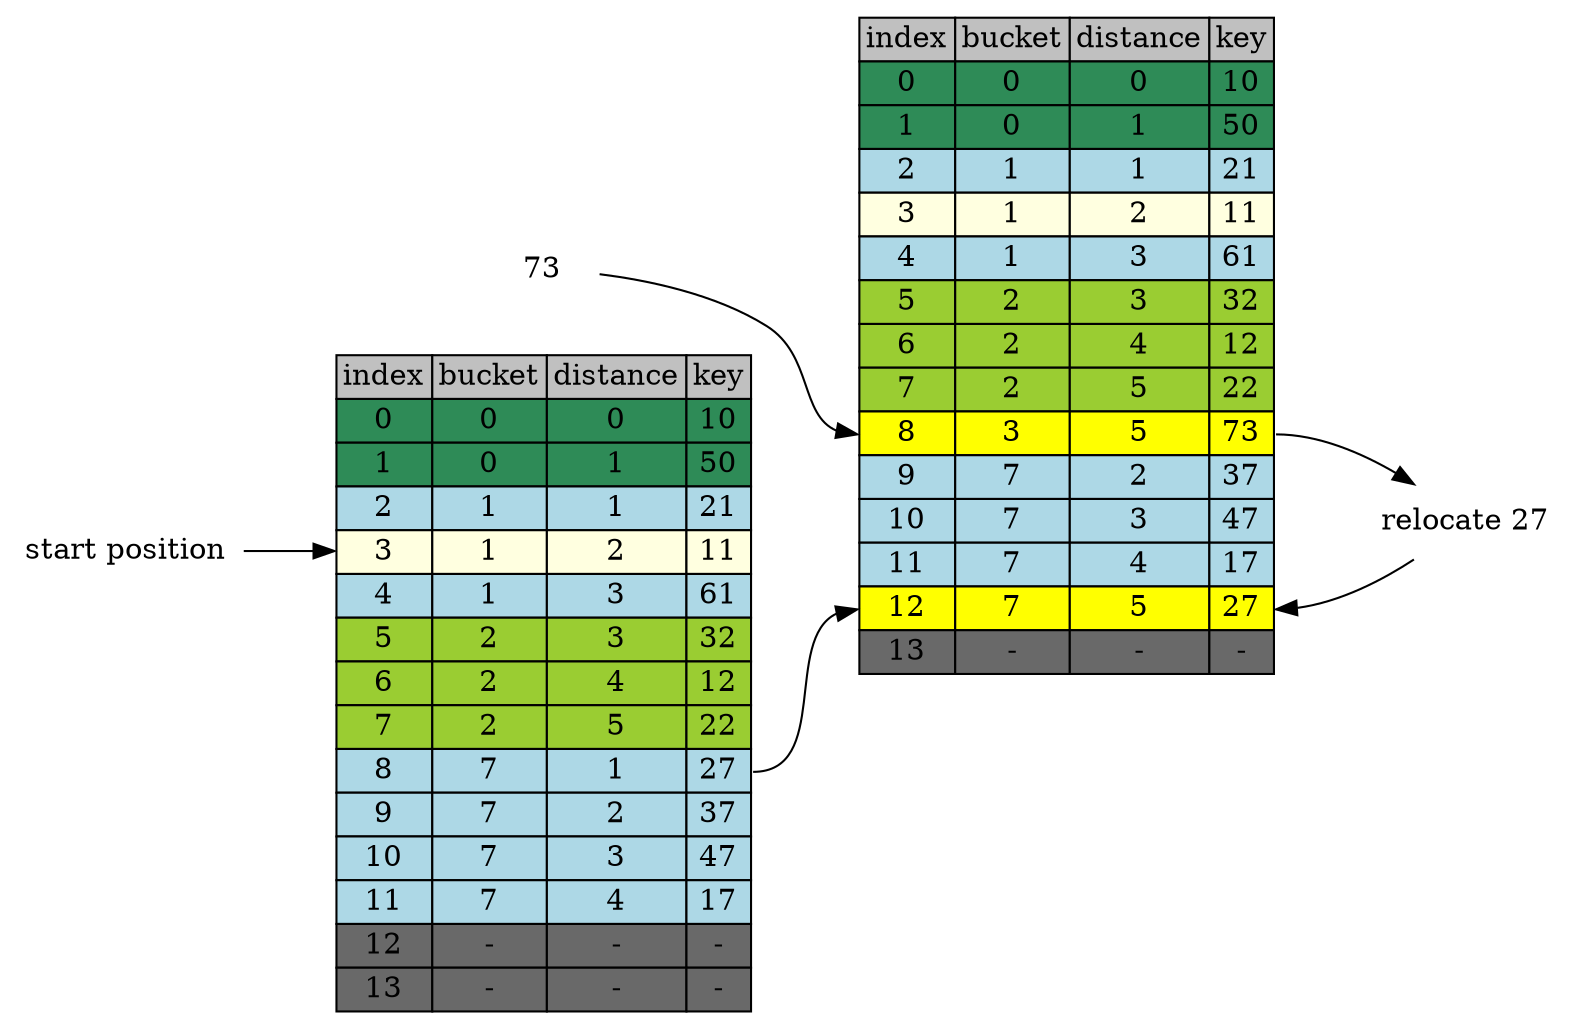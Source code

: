 digraph table{
    rankdir=LR
    node[shape=plaintext]

    table[label=<
        <TABLE BORDER="0" CELLBORDER="1" CELLSPACING="0">
            <TR>
                <TD BGCOLOR="grey">index</TD>
                <TD BGCOLOR="grey">bucket</TD>
                <TD BGCOLOR="grey">distance</TD>
                <TD BGCOLOR="grey">key</TD>
            </TR>           
            <TR>
                <TD BGCOLOR="seagreen" PORT="i0">0</TD>
                <TD BGCOLOR="seagreen">0</TD>
                <TD BGCOLOR="seagreen">0</TD>
                <TD BGCOLOR="seagreen" PORT="k0">10</TD>
            </TR>           
            <TR>
                <TD BGCOLOR="seagreen" PORT="i1">1</TD>
                <TD BGCOLOR="seagreen">0</TD>
                <TD BGCOLOR="seagreen">1</TD>
                <TD BGCOLOR="seagreen" PORT="k1">50</TD>
            </TR>           
            <TR>
                <TD BGCOLOR="lightblue" PORT="i2">2</TD>
                <TD BGCOLOR="lightblue">1</TD>
                <TD BGCOLOR="lightblue">1</TD>
                <TD BGCOLOR="lightblue" PORT="k2">21</TD>
            </TR>           
            <TR>
                <TD BGCOLOR="lightyellow" PORT="i3">3</TD>
                <TD BGCOLOR="lightyellow">1</TD>
                <TD BGCOLOR="lightyellow">2</TD>
                <TD BGCOLOR="lightyellow" PORT="k3">11</TD>
            </TR>           
            <TR>
                <TD BGCOLOR="lightblue" PORT="i4">4</TD>
                <TD BGCOLOR="lightblue">1</TD>
                <TD BGCOLOR="lightblue">3</TD>
                <TD BGCOLOR="lightblue" PORT="k4">61</TD>
            </TR>           
            <TR>
                <TD BGCOLOR="yellowgreen" PORT="i5">5</TD>
                <TD BGCOLOR="yellowgreen">2</TD>
                <TD BGCOLOR="yellowgreen">3</TD>
                <TD BGCOLOR="yellowgreen" PORT="k5">32</TD>
            </TR>
            <TR>
                <TD BGCOLOR="yellowgreen" PORT="i6">6</TD>
                <TD BGCOLOR="yellowgreen">2</TD>
                <TD BGCOLOR="yellowgreen">4</TD>
                <TD BGCOLOR="yellowgreen" PORT="k6">12</TD> 
            </TR>           
            <TR>
                <TD BGCOLOR="yellowgreen" PORT="i7">7</TD>
                <TD BGCOLOR="yellowgreen">2</TD>
                <TD BGCOLOR="yellowgreen">5</TD>
                <TD BGCOLOR="yellowgreen" PORT="k7">22</TD>
            </TR>           
            <TR>
                <TD BGCOLOR="lightblue" PORT="i8">8</TD>
                <TD BGCOLOR="lightblue">7</TD>
                <TD BGCOLOR="lightblue">1</TD>
                <TD BGCOLOR="lightblue" PORT="k8">27</TD>
            </TR>           
            <TR>
                <TD BGCOLOR="lightblue" PORT="i9">9</TD>
                <TD BGCOLOR="lightblue">7</TD>
                <TD BGCOLOR="lightblue">2</TD>
                <TD BGCOLOR="lightblue" PORT="k9">37</TD>
            </TR>           
            <TR>
                <TD BGCOLOR="lightblue" PORT="i10">10</TD>
                <TD BGCOLOR="lightblue">7</TD>
                <TD BGCOLOR="lightblue">3</TD>
                <TD BGCOLOR="lightblue" PORT="k10">47</TD>
            </TR>           
            <TR>
                <TD BGCOLOR="lightblue" PORT="i11">11</TD>
                <TD BGCOLOR="lightblue">7</TD>
                <TD BGCOLOR="lightblue">4</TD>
                <TD BGCOLOR="lightblue" PORT="k11">17</TD>
            </TR>           
            <TR>
                <TD BGCOLOR="dimgrey" PORT="i12">12</TD>
                <TD BGCOLOR="dimgrey">-</TD>
                <TD BGCOLOR="dimgrey">-</TD>
                <TD BGCOLOR="dimgrey" PORT="k12">-</TD>
            </TR>           
            <TR>
                <TD BGCOLOR="dimgrey" PORT="i13">13</TD>
                <TD BGCOLOR="dimgrey">-</TD>
                <TD BGCOLOR="dimgrey">-</TD>
                <TD BGCOLOR="dimgrey" PORT="k13">-</TD>
            </TR>           
        </TABLE>
    >]
     table2[label=<
        <TABLE BORDER="0" CELLBORDER="1" CELLSPACING="0">
            <TR>
                <TD BGCOLOR="grey">index</TD>
                <TD BGCOLOR="grey">bucket</TD>
                <TD BGCOLOR="grey">distance</TD>
                <TD BGCOLOR="grey">key</TD>
            </TR>           
            <TR>
                <TD BGCOLOR="seagreen" PORT="i0">0</TD>
                <TD BGCOLOR="seagreen">0</TD>
                <TD BGCOLOR="seagreen">0</TD>
                <TD BGCOLOR="seagreen" PORT="k0">10</TD>
            </TR>           
            <TR>
                <TD BGCOLOR="seagreen" PORT="i1">1</TD>
                <TD BGCOLOR="seagreen">0</TD>
                <TD BGCOLOR="seagreen">1</TD>
                <TD BGCOLOR="seagreen" PORT="k1">50</TD>
            </TR>           
            <TR>
                <TD BGCOLOR="lightblue" PORT="i2">2</TD>
                <TD BGCOLOR="lightblue">1</TD>
                <TD BGCOLOR="lightblue">1</TD>
                <TD BGCOLOR="lightblue" PORT="k2">21</TD>
            </TR>           
            <TR>
                <TD BGCOLOR="lightyellow" PORT="i3">3</TD>
                <TD BGCOLOR="lightyellow">1</TD>
                <TD BGCOLOR="lightyellow">2</TD>
                <TD BGCOLOR="lightyellow" PORT="k3">11</TD>
            </TR>           
            <TR>
                <TD BGCOLOR="lightblue" PORT="i4">4</TD>
                <TD BGCOLOR="lightblue">1</TD>
                <TD BGCOLOR="lightblue">3</TD>
                <TD BGCOLOR="lightblue" PORT="k4">61</TD>
            </TR>           
            <TR>
                <TD BGCOLOR="yellowgreen" PORT="i5">5</TD>
                <TD BGCOLOR="yellowgreen">2</TD>
                <TD BGCOLOR="yellowgreen">3</TD>
                <TD BGCOLOR="yellowgreen" PORT="k5">32</TD>
            </TR>
            <TR>
                <TD BGCOLOR="yellowgreen" PORT="i6">6</TD>
                <TD BGCOLOR="yellowgreen">2</TD>
                <TD BGCOLOR="yellowgreen">4</TD>
                <TD BGCOLOR="yellowgreen" PORT="k6">12</TD> 
            </TR>           
            <TR>
                <TD BGCOLOR="yellowgreen" PORT="i7">7</TD>
                <TD BGCOLOR="yellowgreen">2</TD>
                <TD BGCOLOR="yellowgreen">5</TD>
                <TD BGCOLOR="yellowgreen" PORT="k7">22</TD>
            </TR>           
            <TR>
                <TD BGCOLOR="yellow" PORT="i8">8</TD>
                <TD BGCOLOR="yellow">3</TD>
                <TD BGCOLOR="yellow">5</TD>
                <TD BGCOLOR="yellow" PORT="k8">73</TD>
            </TR>           
            <TR>
                <TD BGCOLOR="lightblue" PORT="i9">9</TD>
                <TD BGCOLOR="lightblue">7</TD>
                <TD BGCOLOR="lightblue">2</TD>
                <TD BGCOLOR="lightblue" PORT="k9">37</TD>
            </TR>           
            <TR>
                <TD BGCOLOR="lightblue" PORT="i10">10</TD>
                <TD BGCOLOR="lightblue">7</TD>
                <TD BGCOLOR="lightblue">3</TD>
                <TD BGCOLOR="lightblue" PORT="k10">47</TD>
            </TR>           
            <TR>
                <TD BGCOLOR="lightblue" PORT="i11">11</TD>
                <TD BGCOLOR="lightblue">7</TD>
                <TD BGCOLOR="lightblue">4</TD>
                <TD BGCOLOR="lightblue" PORT="k11">17</TD>
            </TR>           
            <TR>
                <TD BGCOLOR="yellow" PORT="i12">12</TD>
                <TD BGCOLOR="yellow">7</TD>
                <TD BGCOLOR="yellow">5</TD>
                <TD BGCOLOR="yellow" PORT="k12">27</TD>
            </TR>           
            <TR>
                <TD BGCOLOR="dimgrey" PORT="i13">13</TD>
                <TD BGCOLOR="dimgrey">-</TD>
                <TD BGCOLOR="dimgrey">-</TD>
                <TD BGCOLOR="dimgrey" PORT="k13">-</TD>
            </TR>           
        </TABLE>
    >]

 "start position" -> table:i3
 "73"->table2:i8

 table:k8->table2:i12
 table2:k8->"relocate 27" -> table2:k12
}
